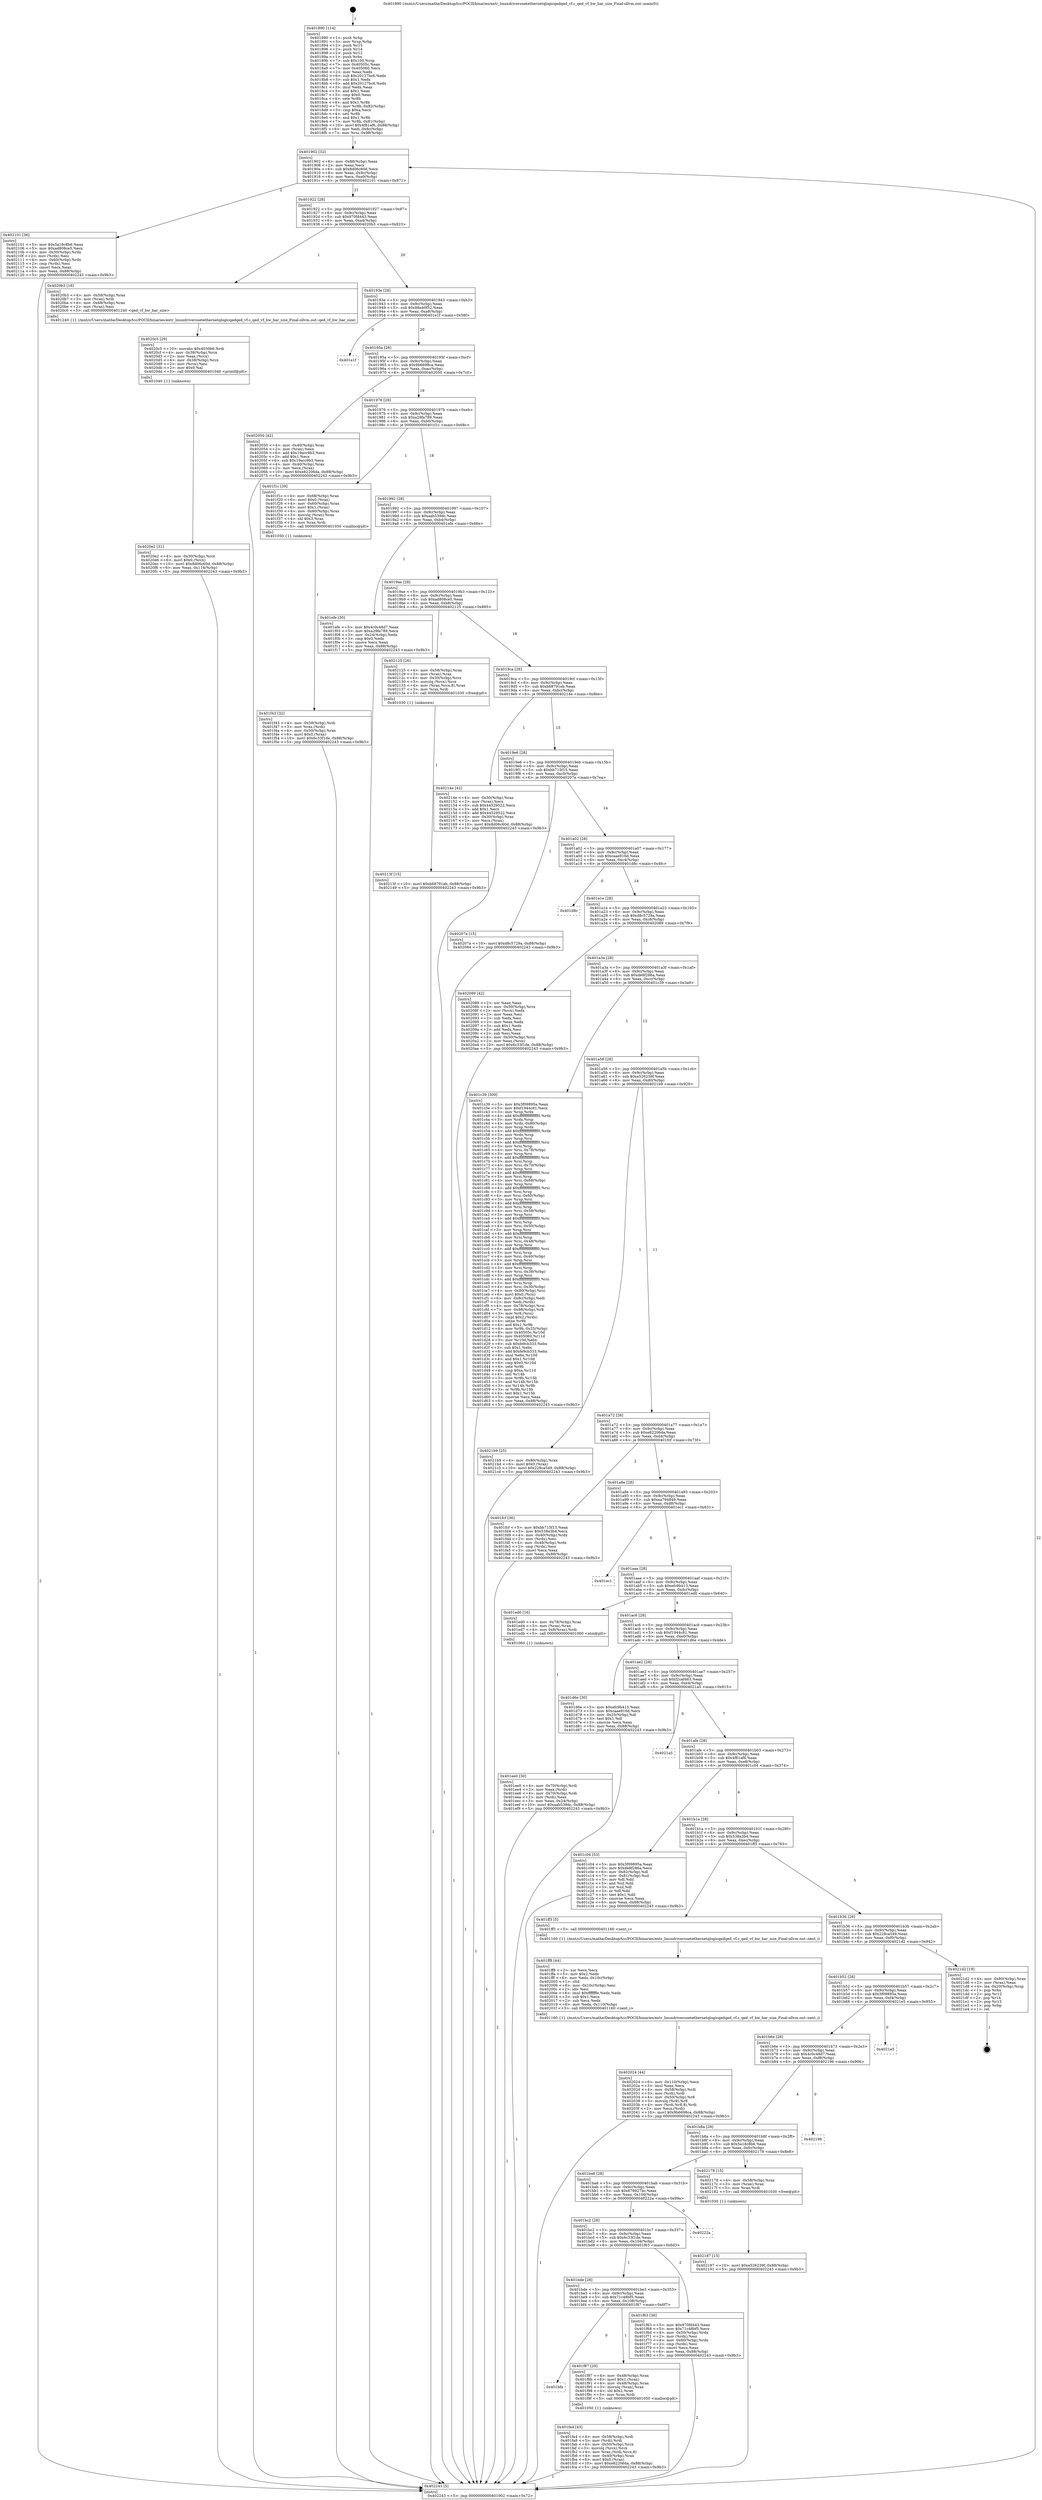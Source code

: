 digraph "0x401890" {
  label = "0x401890 (/mnt/c/Users/mathe/Desktop/tcc/POCII/binaries/extr_linuxdriversnetethernetqlogicqedqed_vf.c_qed_vf_hw_bar_size_Final-ollvm.out::main(0))"
  labelloc = "t"
  node[shape=record]

  Entry [label="",width=0.3,height=0.3,shape=circle,fillcolor=black,style=filled]
  "0x401902" [label="{
     0x401902 [32]\l
     | [instrs]\l
     &nbsp;&nbsp;0x401902 \<+6\>: mov -0x88(%rbp),%eax\l
     &nbsp;&nbsp;0x401908 \<+2\>: mov %eax,%ecx\l
     &nbsp;&nbsp;0x40190a \<+6\>: sub $0x8d06c60d,%ecx\l
     &nbsp;&nbsp;0x401910 \<+6\>: mov %eax,-0x9c(%rbp)\l
     &nbsp;&nbsp;0x401916 \<+6\>: mov %ecx,-0xa0(%rbp)\l
     &nbsp;&nbsp;0x40191c \<+6\>: je 0000000000402101 \<main+0x871\>\l
  }"]
  "0x402101" [label="{
     0x402101 [36]\l
     | [instrs]\l
     &nbsp;&nbsp;0x402101 \<+5\>: mov $0x5a18c8b6,%eax\l
     &nbsp;&nbsp;0x402106 \<+5\>: mov $0xad808ce5,%ecx\l
     &nbsp;&nbsp;0x40210b \<+4\>: mov -0x30(%rbp),%rdx\l
     &nbsp;&nbsp;0x40210f \<+2\>: mov (%rdx),%esi\l
     &nbsp;&nbsp;0x402111 \<+4\>: mov -0x60(%rbp),%rdx\l
     &nbsp;&nbsp;0x402115 \<+2\>: cmp (%rdx),%esi\l
     &nbsp;&nbsp;0x402117 \<+3\>: cmovl %ecx,%eax\l
     &nbsp;&nbsp;0x40211a \<+6\>: mov %eax,-0x88(%rbp)\l
     &nbsp;&nbsp;0x402120 \<+5\>: jmp 0000000000402243 \<main+0x9b3\>\l
  }"]
  "0x401922" [label="{
     0x401922 [28]\l
     | [instrs]\l
     &nbsp;&nbsp;0x401922 \<+5\>: jmp 0000000000401927 \<main+0x97\>\l
     &nbsp;&nbsp;0x401927 \<+6\>: mov -0x9c(%rbp),%eax\l
     &nbsp;&nbsp;0x40192d \<+5\>: sub $0x970fd443,%eax\l
     &nbsp;&nbsp;0x401932 \<+6\>: mov %eax,-0xa4(%rbp)\l
     &nbsp;&nbsp;0x401938 \<+6\>: je 00000000004020b3 \<main+0x823\>\l
  }"]
  Exit [label="",width=0.3,height=0.3,shape=circle,fillcolor=black,style=filled,peripheries=2]
  "0x4020b3" [label="{
     0x4020b3 [18]\l
     | [instrs]\l
     &nbsp;&nbsp;0x4020b3 \<+4\>: mov -0x58(%rbp),%rax\l
     &nbsp;&nbsp;0x4020b7 \<+3\>: mov (%rax),%rdi\l
     &nbsp;&nbsp;0x4020ba \<+4\>: mov -0x68(%rbp),%rax\l
     &nbsp;&nbsp;0x4020be \<+2\>: mov (%rax),%esi\l
     &nbsp;&nbsp;0x4020c0 \<+5\>: call 0000000000401240 \<qed_vf_hw_bar_size\>\l
     | [calls]\l
     &nbsp;&nbsp;0x401240 \{1\} (/mnt/c/Users/mathe/Desktop/tcc/POCII/binaries/extr_linuxdriversnetethernetqlogicqedqed_vf.c_qed_vf_hw_bar_size_Final-ollvm.out::qed_vf_hw_bar_size)\l
  }"]
  "0x40193e" [label="{
     0x40193e [28]\l
     | [instrs]\l
     &nbsp;&nbsp;0x40193e \<+5\>: jmp 0000000000401943 \<main+0xb3\>\l
     &nbsp;&nbsp;0x401943 \<+6\>: mov -0x9c(%rbp),%eax\l
     &nbsp;&nbsp;0x401949 \<+5\>: sub $0x98a40f52,%eax\l
     &nbsp;&nbsp;0x40194e \<+6\>: mov %eax,-0xa8(%rbp)\l
     &nbsp;&nbsp;0x401954 \<+6\>: je 0000000000401e1f \<main+0x58f\>\l
  }"]
  "0x402187" [label="{
     0x402187 [15]\l
     | [instrs]\l
     &nbsp;&nbsp;0x402187 \<+10\>: movl $0xe526239f,-0x88(%rbp)\l
     &nbsp;&nbsp;0x402191 \<+5\>: jmp 0000000000402243 \<main+0x9b3\>\l
  }"]
  "0x401e1f" [label="{
     0x401e1f\l
  }", style=dashed]
  "0x40195a" [label="{
     0x40195a [28]\l
     | [instrs]\l
     &nbsp;&nbsp;0x40195a \<+5\>: jmp 000000000040195f \<main+0xcf\>\l
     &nbsp;&nbsp;0x40195f \<+6\>: mov -0x9c(%rbp),%eax\l
     &nbsp;&nbsp;0x401965 \<+5\>: sub $0x9b6698ca,%eax\l
     &nbsp;&nbsp;0x40196a \<+6\>: mov %eax,-0xac(%rbp)\l
     &nbsp;&nbsp;0x401970 \<+6\>: je 0000000000402050 \<main+0x7c0\>\l
  }"]
  "0x40213f" [label="{
     0x40213f [15]\l
     | [instrs]\l
     &nbsp;&nbsp;0x40213f \<+10\>: movl $0xb68791eb,-0x88(%rbp)\l
     &nbsp;&nbsp;0x402149 \<+5\>: jmp 0000000000402243 \<main+0x9b3\>\l
  }"]
  "0x402050" [label="{
     0x402050 [42]\l
     | [instrs]\l
     &nbsp;&nbsp;0x402050 \<+4\>: mov -0x40(%rbp),%rax\l
     &nbsp;&nbsp;0x402054 \<+2\>: mov (%rax),%ecx\l
     &nbsp;&nbsp;0x402056 \<+6\>: add $0x19acc9b3,%ecx\l
     &nbsp;&nbsp;0x40205c \<+3\>: add $0x1,%ecx\l
     &nbsp;&nbsp;0x40205f \<+6\>: sub $0x19acc9b3,%ecx\l
     &nbsp;&nbsp;0x402065 \<+4\>: mov -0x40(%rbp),%rax\l
     &nbsp;&nbsp;0x402069 \<+2\>: mov %ecx,(%rax)\l
     &nbsp;&nbsp;0x40206b \<+10\>: movl $0xe82206da,-0x88(%rbp)\l
     &nbsp;&nbsp;0x402075 \<+5\>: jmp 0000000000402243 \<main+0x9b3\>\l
  }"]
  "0x401976" [label="{
     0x401976 [28]\l
     | [instrs]\l
     &nbsp;&nbsp;0x401976 \<+5\>: jmp 000000000040197b \<main+0xeb\>\l
     &nbsp;&nbsp;0x40197b \<+6\>: mov -0x9c(%rbp),%eax\l
     &nbsp;&nbsp;0x401981 \<+5\>: sub $0xa29fa789,%eax\l
     &nbsp;&nbsp;0x401986 \<+6\>: mov %eax,-0xb0(%rbp)\l
     &nbsp;&nbsp;0x40198c \<+6\>: je 0000000000401f1c \<main+0x68c\>\l
  }"]
  "0x4020e2" [label="{
     0x4020e2 [31]\l
     | [instrs]\l
     &nbsp;&nbsp;0x4020e2 \<+4\>: mov -0x30(%rbp),%rcx\l
     &nbsp;&nbsp;0x4020e6 \<+6\>: movl $0x0,(%rcx)\l
     &nbsp;&nbsp;0x4020ec \<+10\>: movl $0x8d06c60d,-0x88(%rbp)\l
     &nbsp;&nbsp;0x4020f6 \<+6\>: mov %eax,-0x114(%rbp)\l
     &nbsp;&nbsp;0x4020fc \<+5\>: jmp 0000000000402243 \<main+0x9b3\>\l
  }"]
  "0x401f1c" [label="{
     0x401f1c [39]\l
     | [instrs]\l
     &nbsp;&nbsp;0x401f1c \<+4\>: mov -0x68(%rbp),%rax\l
     &nbsp;&nbsp;0x401f20 \<+6\>: movl $0x0,(%rax)\l
     &nbsp;&nbsp;0x401f26 \<+4\>: mov -0x60(%rbp),%rax\l
     &nbsp;&nbsp;0x401f2a \<+6\>: movl $0x1,(%rax)\l
     &nbsp;&nbsp;0x401f30 \<+4\>: mov -0x60(%rbp),%rax\l
     &nbsp;&nbsp;0x401f34 \<+3\>: movslq (%rax),%rax\l
     &nbsp;&nbsp;0x401f37 \<+4\>: shl $0x3,%rax\l
     &nbsp;&nbsp;0x401f3b \<+3\>: mov %rax,%rdi\l
     &nbsp;&nbsp;0x401f3e \<+5\>: call 0000000000401050 \<malloc@plt\>\l
     | [calls]\l
     &nbsp;&nbsp;0x401050 \{1\} (unknown)\l
  }"]
  "0x401992" [label="{
     0x401992 [28]\l
     | [instrs]\l
     &nbsp;&nbsp;0x401992 \<+5\>: jmp 0000000000401997 \<main+0x107\>\l
     &nbsp;&nbsp;0x401997 \<+6\>: mov -0x9c(%rbp),%eax\l
     &nbsp;&nbsp;0x40199d \<+5\>: sub $0xaab539dc,%eax\l
     &nbsp;&nbsp;0x4019a2 \<+6\>: mov %eax,-0xb4(%rbp)\l
     &nbsp;&nbsp;0x4019a8 \<+6\>: je 0000000000401efe \<main+0x66e\>\l
  }"]
  "0x4020c5" [label="{
     0x4020c5 [29]\l
     | [instrs]\l
     &nbsp;&nbsp;0x4020c5 \<+10\>: movabs $0x4030b6,%rdi\l
     &nbsp;&nbsp;0x4020cf \<+4\>: mov -0x38(%rbp),%rcx\l
     &nbsp;&nbsp;0x4020d3 \<+2\>: mov %eax,(%rcx)\l
     &nbsp;&nbsp;0x4020d5 \<+4\>: mov -0x38(%rbp),%rcx\l
     &nbsp;&nbsp;0x4020d9 \<+2\>: mov (%rcx),%esi\l
     &nbsp;&nbsp;0x4020db \<+2\>: mov $0x0,%al\l
     &nbsp;&nbsp;0x4020dd \<+5\>: call 0000000000401040 \<printf@plt\>\l
     | [calls]\l
     &nbsp;&nbsp;0x401040 \{1\} (unknown)\l
  }"]
  "0x401efe" [label="{
     0x401efe [30]\l
     | [instrs]\l
     &nbsp;&nbsp;0x401efe \<+5\>: mov $0x4c0c48d7,%eax\l
     &nbsp;&nbsp;0x401f03 \<+5\>: mov $0xa29fa789,%ecx\l
     &nbsp;&nbsp;0x401f08 \<+3\>: mov -0x24(%rbp),%edx\l
     &nbsp;&nbsp;0x401f0b \<+3\>: cmp $0x0,%edx\l
     &nbsp;&nbsp;0x401f0e \<+3\>: cmove %ecx,%eax\l
     &nbsp;&nbsp;0x401f11 \<+6\>: mov %eax,-0x88(%rbp)\l
     &nbsp;&nbsp;0x401f17 \<+5\>: jmp 0000000000402243 \<main+0x9b3\>\l
  }"]
  "0x4019ae" [label="{
     0x4019ae [28]\l
     | [instrs]\l
     &nbsp;&nbsp;0x4019ae \<+5\>: jmp 00000000004019b3 \<main+0x123\>\l
     &nbsp;&nbsp;0x4019b3 \<+6\>: mov -0x9c(%rbp),%eax\l
     &nbsp;&nbsp;0x4019b9 \<+5\>: sub $0xad808ce5,%eax\l
     &nbsp;&nbsp;0x4019be \<+6\>: mov %eax,-0xb8(%rbp)\l
     &nbsp;&nbsp;0x4019c4 \<+6\>: je 0000000000402125 \<main+0x895\>\l
  }"]
  "0x402024" [label="{
     0x402024 [44]\l
     | [instrs]\l
     &nbsp;&nbsp;0x402024 \<+6\>: mov -0x110(%rbp),%ecx\l
     &nbsp;&nbsp;0x40202a \<+3\>: imul %eax,%ecx\l
     &nbsp;&nbsp;0x40202d \<+4\>: mov -0x58(%rbp),%rdi\l
     &nbsp;&nbsp;0x402031 \<+3\>: mov (%rdi),%rdi\l
     &nbsp;&nbsp;0x402034 \<+4\>: mov -0x50(%rbp),%r8\l
     &nbsp;&nbsp;0x402038 \<+3\>: movslq (%r8),%r8\l
     &nbsp;&nbsp;0x40203b \<+4\>: mov (%rdi,%r8,8),%rdi\l
     &nbsp;&nbsp;0x40203f \<+2\>: mov %ecx,(%rdi)\l
     &nbsp;&nbsp;0x402041 \<+10\>: movl $0x9b6698ca,-0x88(%rbp)\l
     &nbsp;&nbsp;0x40204b \<+5\>: jmp 0000000000402243 \<main+0x9b3\>\l
  }"]
  "0x402125" [label="{
     0x402125 [26]\l
     | [instrs]\l
     &nbsp;&nbsp;0x402125 \<+4\>: mov -0x58(%rbp),%rax\l
     &nbsp;&nbsp;0x402129 \<+3\>: mov (%rax),%rax\l
     &nbsp;&nbsp;0x40212c \<+4\>: mov -0x30(%rbp),%rcx\l
     &nbsp;&nbsp;0x402130 \<+3\>: movslq (%rcx),%rcx\l
     &nbsp;&nbsp;0x402133 \<+4\>: mov (%rax,%rcx,8),%rax\l
     &nbsp;&nbsp;0x402137 \<+3\>: mov %rax,%rdi\l
     &nbsp;&nbsp;0x40213a \<+5\>: call 0000000000401030 \<free@plt\>\l
     | [calls]\l
     &nbsp;&nbsp;0x401030 \{1\} (unknown)\l
  }"]
  "0x4019ca" [label="{
     0x4019ca [28]\l
     | [instrs]\l
     &nbsp;&nbsp;0x4019ca \<+5\>: jmp 00000000004019cf \<main+0x13f\>\l
     &nbsp;&nbsp;0x4019cf \<+6\>: mov -0x9c(%rbp),%eax\l
     &nbsp;&nbsp;0x4019d5 \<+5\>: sub $0xb68791eb,%eax\l
     &nbsp;&nbsp;0x4019da \<+6\>: mov %eax,-0xbc(%rbp)\l
     &nbsp;&nbsp;0x4019e0 \<+6\>: je 000000000040214e \<main+0x8be\>\l
  }"]
  "0x401ff8" [label="{
     0x401ff8 [44]\l
     | [instrs]\l
     &nbsp;&nbsp;0x401ff8 \<+2\>: xor %ecx,%ecx\l
     &nbsp;&nbsp;0x401ffa \<+5\>: mov $0x2,%edx\l
     &nbsp;&nbsp;0x401fff \<+6\>: mov %edx,-0x10c(%rbp)\l
     &nbsp;&nbsp;0x402005 \<+1\>: cltd\l
     &nbsp;&nbsp;0x402006 \<+6\>: mov -0x10c(%rbp),%esi\l
     &nbsp;&nbsp;0x40200c \<+2\>: idiv %esi\l
     &nbsp;&nbsp;0x40200e \<+6\>: imul $0xfffffffe,%edx,%edx\l
     &nbsp;&nbsp;0x402014 \<+3\>: sub $0x1,%ecx\l
     &nbsp;&nbsp;0x402017 \<+2\>: sub %ecx,%edx\l
     &nbsp;&nbsp;0x402019 \<+6\>: mov %edx,-0x110(%rbp)\l
     &nbsp;&nbsp;0x40201f \<+5\>: call 0000000000401160 \<next_i\>\l
     | [calls]\l
     &nbsp;&nbsp;0x401160 \{1\} (/mnt/c/Users/mathe/Desktop/tcc/POCII/binaries/extr_linuxdriversnetethernetqlogicqedqed_vf.c_qed_vf_hw_bar_size_Final-ollvm.out::next_i)\l
  }"]
  "0x40214e" [label="{
     0x40214e [42]\l
     | [instrs]\l
     &nbsp;&nbsp;0x40214e \<+4\>: mov -0x30(%rbp),%rax\l
     &nbsp;&nbsp;0x402152 \<+2\>: mov (%rax),%ecx\l
     &nbsp;&nbsp;0x402154 \<+6\>: sub $0x44529522,%ecx\l
     &nbsp;&nbsp;0x40215a \<+3\>: add $0x1,%ecx\l
     &nbsp;&nbsp;0x40215d \<+6\>: add $0x44529522,%ecx\l
     &nbsp;&nbsp;0x402163 \<+4\>: mov -0x30(%rbp),%rax\l
     &nbsp;&nbsp;0x402167 \<+2\>: mov %ecx,(%rax)\l
     &nbsp;&nbsp;0x402169 \<+10\>: movl $0x8d06c60d,-0x88(%rbp)\l
     &nbsp;&nbsp;0x402173 \<+5\>: jmp 0000000000402243 \<main+0x9b3\>\l
  }"]
  "0x4019e6" [label="{
     0x4019e6 [28]\l
     | [instrs]\l
     &nbsp;&nbsp;0x4019e6 \<+5\>: jmp 00000000004019eb \<main+0x15b\>\l
     &nbsp;&nbsp;0x4019eb \<+6\>: mov -0x9c(%rbp),%eax\l
     &nbsp;&nbsp;0x4019f1 \<+5\>: sub $0xbb715f15,%eax\l
     &nbsp;&nbsp;0x4019f6 \<+6\>: mov %eax,-0xc0(%rbp)\l
     &nbsp;&nbsp;0x4019fc \<+6\>: je 000000000040207a \<main+0x7ea\>\l
  }"]
  "0x401fa4" [label="{
     0x401fa4 [43]\l
     | [instrs]\l
     &nbsp;&nbsp;0x401fa4 \<+4\>: mov -0x58(%rbp),%rdi\l
     &nbsp;&nbsp;0x401fa8 \<+3\>: mov (%rdi),%rdi\l
     &nbsp;&nbsp;0x401fab \<+4\>: mov -0x50(%rbp),%rcx\l
     &nbsp;&nbsp;0x401faf \<+3\>: movslq (%rcx),%rcx\l
     &nbsp;&nbsp;0x401fb2 \<+4\>: mov %rax,(%rdi,%rcx,8)\l
     &nbsp;&nbsp;0x401fb6 \<+4\>: mov -0x40(%rbp),%rax\l
     &nbsp;&nbsp;0x401fba \<+6\>: movl $0x0,(%rax)\l
     &nbsp;&nbsp;0x401fc0 \<+10\>: movl $0xe82206da,-0x88(%rbp)\l
     &nbsp;&nbsp;0x401fca \<+5\>: jmp 0000000000402243 \<main+0x9b3\>\l
  }"]
  "0x40207a" [label="{
     0x40207a [15]\l
     | [instrs]\l
     &nbsp;&nbsp;0x40207a \<+10\>: movl $0xd8c5729a,-0x88(%rbp)\l
     &nbsp;&nbsp;0x402084 \<+5\>: jmp 0000000000402243 \<main+0x9b3\>\l
  }"]
  "0x401a02" [label="{
     0x401a02 [28]\l
     | [instrs]\l
     &nbsp;&nbsp;0x401a02 \<+5\>: jmp 0000000000401a07 \<main+0x177\>\l
     &nbsp;&nbsp;0x401a07 \<+6\>: mov -0x9c(%rbp),%eax\l
     &nbsp;&nbsp;0x401a0d \<+5\>: sub $0xcaae916d,%eax\l
     &nbsp;&nbsp;0x401a12 \<+6\>: mov %eax,-0xc4(%rbp)\l
     &nbsp;&nbsp;0x401a18 \<+6\>: je 0000000000401d8c \<main+0x4fc\>\l
  }"]
  "0x401bfa" [label="{
     0x401bfa\l
  }", style=dashed]
  "0x401d8c" [label="{
     0x401d8c\l
  }", style=dashed]
  "0x401a1e" [label="{
     0x401a1e [28]\l
     | [instrs]\l
     &nbsp;&nbsp;0x401a1e \<+5\>: jmp 0000000000401a23 \<main+0x193\>\l
     &nbsp;&nbsp;0x401a23 \<+6\>: mov -0x9c(%rbp),%eax\l
     &nbsp;&nbsp;0x401a29 \<+5\>: sub $0xd8c5729a,%eax\l
     &nbsp;&nbsp;0x401a2e \<+6\>: mov %eax,-0xc8(%rbp)\l
     &nbsp;&nbsp;0x401a34 \<+6\>: je 0000000000402089 \<main+0x7f9\>\l
  }"]
  "0x401f87" [label="{
     0x401f87 [29]\l
     | [instrs]\l
     &nbsp;&nbsp;0x401f87 \<+4\>: mov -0x48(%rbp),%rax\l
     &nbsp;&nbsp;0x401f8b \<+6\>: movl $0x1,(%rax)\l
     &nbsp;&nbsp;0x401f91 \<+4\>: mov -0x48(%rbp),%rax\l
     &nbsp;&nbsp;0x401f95 \<+3\>: movslq (%rax),%rax\l
     &nbsp;&nbsp;0x401f98 \<+4\>: shl $0x2,%rax\l
     &nbsp;&nbsp;0x401f9c \<+3\>: mov %rax,%rdi\l
     &nbsp;&nbsp;0x401f9f \<+5\>: call 0000000000401050 \<malloc@plt\>\l
     | [calls]\l
     &nbsp;&nbsp;0x401050 \{1\} (unknown)\l
  }"]
  "0x402089" [label="{
     0x402089 [42]\l
     | [instrs]\l
     &nbsp;&nbsp;0x402089 \<+2\>: xor %eax,%eax\l
     &nbsp;&nbsp;0x40208b \<+4\>: mov -0x50(%rbp),%rcx\l
     &nbsp;&nbsp;0x40208f \<+2\>: mov (%rcx),%edx\l
     &nbsp;&nbsp;0x402091 \<+2\>: mov %eax,%esi\l
     &nbsp;&nbsp;0x402093 \<+2\>: sub %edx,%esi\l
     &nbsp;&nbsp;0x402095 \<+2\>: mov %eax,%edx\l
     &nbsp;&nbsp;0x402097 \<+3\>: sub $0x1,%edx\l
     &nbsp;&nbsp;0x40209a \<+2\>: add %edx,%esi\l
     &nbsp;&nbsp;0x40209c \<+2\>: sub %esi,%eax\l
     &nbsp;&nbsp;0x40209e \<+4\>: mov -0x50(%rbp),%rcx\l
     &nbsp;&nbsp;0x4020a2 \<+2\>: mov %eax,(%rcx)\l
     &nbsp;&nbsp;0x4020a4 \<+10\>: movl $0x6c33f1de,-0x88(%rbp)\l
     &nbsp;&nbsp;0x4020ae \<+5\>: jmp 0000000000402243 \<main+0x9b3\>\l
  }"]
  "0x401a3a" [label="{
     0x401a3a [28]\l
     | [instrs]\l
     &nbsp;&nbsp;0x401a3a \<+5\>: jmp 0000000000401a3f \<main+0x1af\>\l
     &nbsp;&nbsp;0x401a3f \<+6\>: mov -0x9c(%rbp),%eax\l
     &nbsp;&nbsp;0x401a45 \<+5\>: sub $0xde8f286a,%eax\l
     &nbsp;&nbsp;0x401a4a \<+6\>: mov %eax,-0xcc(%rbp)\l
     &nbsp;&nbsp;0x401a50 \<+6\>: je 0000000000401c39 \<main+0x3a9\>\l
  }"]
  "0x401bde" [label="{
     0x401bde [28]\l
     | [instrs]\l
     &nbsp;&nbsp;0x401bde \<+5\>: jmp 0000000000401be3 \<main+0x353\>\l
     &nbsp;&nbsp;0x401be3 \<+6\>: mov -0x9c(%rbp),%eax\l
     &nbsp;&nbsp;0x401be9 \<+5\>: sub $0x71c48bf5,%eax\l
     &nbsp;&nbsp;0x401bee \<+6\>: mov %eax,-0x108(%rbp)\l
     &nbsp;&nbsp;0x401bf4 \<+6\>: je 0000000000401f87 \<main+0x6f7\>\l
  }"]
  "0x401c39" [label="{
     0x401c39 [309]\l
     | [instrs]\l
     &nbsp;&nbsp;0x401c39 \<+5\>: mov $0x3f09895a,%eax\l
     &nbsp;&nbsp;0x401c3e \<+5\>: mov $0xf1944c81,%ecx\l
     &nbsp;&nbsp;0x401c43 \<+3\>: mov %rsp,%rdx\l
     &nbsp;&nbsp;0x401c46 \<+4\>: add $0xfffffffffffffff0,%rdx\l
     &nbsp;&nbsp;0x401c4a \<+3\>: mov %rdx,%rsp\l
     &nbsp;&nbsp;0x401c4d \<+4\>: mov %rdx,-0x80(%rbp)\l
     &nbsp;&nbsp;0x401c51 \<+3\>: mov %rsp,%rdx\l
     &nbsp;&nbsp;0x401c54 \<+4\>: add $0xfffffffffffffff0,%rdx\l
     &nbsp;&nbsp;0x401c58 \<+3\>: mov %rdx,%rsp\l
     &nbsp;&nbsp;0x401c5b \<+3\>: mov %rsp,%rsi\l
     &nbsp;&nbsp;0x401c5e \<+4\>: add $0xfffffffffffffff0,%rsi\l
     &nbsp;&nbsp;0x401c62 \<+3\>: mov %rsi,%rsp\l
     &nbsp;&nbsp;0x401c65 \<+4\>: mov %rsi,-0x78(%rbp)\l
     &nbsp;&nbsp;0x401c69 \<+3\>: mov %rsp,%rsi\l
     &nbsp;&nbsp;0x401c6c \<+4\>: add $0xfffffffffffffff0,%rsi\l
     &nbsp;&nbsp;0x401c70 \<+3\>: mov %rsi,%rsp\l
     &nbsp;&nbsp;0x401c73 \<+4\>: mov %rsi,-0x70(%rbp)\l
     &nbsp;&nbsp;0x401c77 \<+3\>: mov %rsp,%rsi\l
     &nbsp;&nbsp;0x401c7a \<+4\>: add $0xfffffffffffffff0,%rsi\l
     &nbsp;&nbsp;0x401c7e \<+3\>: mov %rsi,%rsp\l
     &nbsp;&nbsp;0x401c81 \<+4\>: mov %rsi,-0x68(%rbp)\l
     &nbsp;&nbsp;0x401c85 \<+3\>: mov %rsp,%rsi\l
     &nbsp;&nbsp;0x401c88 \<+4\>: add $0xfffffffffffffff0,%rsi\l
     &nbsp;&nbsp;0x401c8c \<+3\>: mov %rsi,%rsp\l
     &nbsp;&nbsp;0x401c8f \<+4\>: mov %rsi,-0x60(%rbp)\l
     &nbsp;&nbsp;0x401c93 \<+3\>: mov %rsp,%rsi\l
     &nbsp;&nbsp;0x401c96 \<+4\>: add $0xfffffffffffffff0,%rsi\l
     &nbsp;&nbsp;0x401c9a \<+3\>: mov %rsi,%rsp\l
     &nbsp;&nbsp;0x401c9d \<+4\>: mov %rsi,-0x58(%rbp)\l
     &nbsp;&nbsp;0x401ca1 \<+3\>: mov %rsp,%rsi\l
     &nbsp;&nbsp;0x401ca4 \<+4\>: add $0xfffffffffffffff0,%rsi\l
     &nbsp;&nbsp;0x401ca8 \<+3\>: mov %rsi,%rsp\l
     &nbsp;&nbsp;0x401cab \<+4\>: mov %rsi,-0x50(%rbp)\l
     &nbsp;&nbsp;0x401caf \<+3\>: mov %rsp,%rsi\l
     &nbsp;&nbsp;0x401cb2 \<+4\>: add $0xfffffffffffffff0,%rsi\l
     &nbsp;&nbsp;0x401cb6 \<+3\>: mov %rsi,%rsp\l
     &nbsp;&nbsp;0x401cb9 \<+4\>: mov %rsi,-0x48(%rbp)\l
     &nbsp;&nbsp;0x401cbd \<+3\>: mov %rsp,%rsi\l
     &nbsp;&nbsp;0x401cc0 \<+4\>: add $0xfffffffffffffff0,%rsi\l
     &nbsp;&nbsp;0x401cc4 \<+3\>: mov %rsi,%rsp\l
     &nbsp;&nbsp;0x401cc7 \<+4\>: mov %rsi,-0x40(%rbp)\l
     &nbsp;&nbsp;0x401ccb \<+3\>: mov %rsp,%rsi\l
     &nbsp;&nbsp;0x401cce \<+4\>: add $0xfffffffffffffff0,%rsi\l
     &nbsp;&nbsp;0x401cd2 \<+3\>: mov %rsi,%rsp\l
     &nbsp;&nbsp;0x401cd5 \<+4\>: mov %rsi,-0x38(%rbp)\l
     &nbsp;&nbsp;0x401cd9 \<+3\>: mov %rsp,%rsi\l
     &nbsp;&nbsp;0x401cdc \<+4\>: add $0xfffffffffffffff0,%rsi\l
     &nbsp;&nbsp;0x401ce0 \<+3\>: mov %rsi,%rsp\l
     &nbsp;&nbsp;0x401ce3 \<+4\>: mov %rsi,-0x30(%rbp)\l
     &nbsp;&nbsp;0x401ce7 \<+4\>: mov -0x80(%rbp),%rsi\l
     &nbsp;&nbsp;0x401ceb \<+6\>: movl $0x0,(%rsi)\l
     &nbsp;&nbsp;0x401cf1 \<+6\>: mov -0x8c(%rbp),%edi\l
     &nbsp;&nbsp;0x401cf7 \<+2\>: mov %edi,(%rdx)\l
     &nbsp;&nbsp;0x401cf9 \<+4\>: mov -0x78(%rbp),%rsi\l
     &nbsp;&nbsp;0x401cfd \<+7\>: mov -0x98(%rbp),%r8\l
     &nbsp;&nbsp;0x401d04 \<+3\>: mov %r8,(%rsi)\l
     &nbsp;&nbsp;0x401d07 \<+3\>: cmpl $0x2,(%rdx)\l
     &nbsp;&nbsp;0x401d0a \<+4\>: setne %r9b\l
     &nbsp;&nbsp;0x401d0e \<+4\>: and $0x1,%r9b\l
     &nbsp;&nbsp;0x401d12 \<+4\>: mov %r9b,-0x25(%rbp)\l
     &nbsp;&nbsp;0x401d16 \<+8\>: mov 0x40505c,%r10d\l
     &nbsp;&nbsp;0x401d1e \<+8\>: mov 0x405060,%r11d\l
     &nbsp;&nbsp;0x401d26 \<+3\>: mov %r10d,%ebx\l
     &nbsp;&nbsp;0x401d29 \<+6\>: sub $0xfe9cb333,%ebx\l
     &nbsp;&nbsp;0x401d2f \<+3\>: sub $0x1,%ebx\l
     &nbsp;&nbsp;0x401d32 \<+6\>: add $0xfe9cb333,%ebx\l
     &nbsp;&nbsp;0x401d38 \<+4\>: imul %ebx,%r10d\l
     &nbsp;&nbsp;0x401d3c \<+4\>: and $0x1,%r10d\l
     &nbsp;&nbsp;0x401d40 \<+4\>: cmp $0x0,%r10d\l
     &nbsp;&nbsp;0x401d44 \<+4\>: sete %r9b\l
     &nbsp;&nbsp;0x401d48 \<+4\>: cmp $0xa,%r11d\l
     &nbsp;&nbsp;0x401d4c \<+4\>: setl %r14b\l
     &nbsp;&nbsp;0x401d50 \<+3\>: mov %r9b,%r15b\l
     &nbsp;&nbsp;0x401d53 \<+3\>: and %r14b,%r15b\l
     &nbsp;&nbsp;0x401d56 \<+3\>: xor %r14b,%r9b\l
     &nbsp;&nbsp;0x401d59 \<+3\>: or %r9b,%r15b\l
     &nbsp;&nbsp;0x401d5c \<+4\>: test $0x1,%r15b\l
     &nbsp;&nbsp;0x401d60 \<+3\>: cmovne %ecx,%eax\l
     &nbsp;&nbsp;0x401d63 \<+6\>: mov %eax,-0x88(%rbp)\l
     &nbsp;&nbsp;0x401d69 \<+5\>: jmp 0000000000402243 \<main+0x9b3\>\l
  }"]
  "0x401a56" [label="{
     0x401a56 [28]\l
     | [instrs]\l
     &nbsp;&nbsp;0x401a56 \<+5\>: jmp 0000000000401a5b \<main+0x1cb\>\l
     &nbsp;&nbsp;0x401a5b \<+6\>: mov -0x9c(%rbp),%eax\l
     &nbsp;&nbsp;0x401a61 \<+5\>: sub $0xe526239f,%eax\l
     &nbsp;&nbsp;0x401a66 \<+6\>: mov %eax,-0xd0(%rbp)\l
     &nbsp;&nbsp;0x401a6c \<+6\>: je 00000000004021b9 \<main+0x929\>\l
  }"]
  "0x401f63" [label="{
     0x401f63 [36]\l
     | [instrs]\l
     &nbsp;&nbsp;0x401f63 \<+5\>: mov $0x970fd443,%eax\l
     &nbsp;&nbsp;0x401f68 \<+5\>: mov $0x71c48bf5,%ecx\l
     &nbsp;&nbsp;0x401f6d \<+4\>: mov -0x50(%rbp),%rdx\l
     &nbsp;&nbsp;0x401f71 \<+2\>: mov (%rdx),%esi\l
     &nbsp;&nbsp;0x401f73 \<+4\>: mov -0x60(%rbp),%rdx\l
     &nbsp;&nbsp;0x401f77 \<+2\>: cmp (%rdx),%esi\l
     &nbsp;&nbsp;0x401f79 \<+3\>: cmovl %ecx,%eax\l
     &nbsp;&nbsp;0x401f7c \<+6\>: mov %eax,-0x88(%rbp)\l
     &nbsp;&nbsp;0x401f82 \<+5\>: jmp 0000000000402243 \<main+0x9b3\>\l
  }"]
  "0x4021b9" [label="{
     0x4021b9 [25]\l
     | [instrs]\l
     &nbsp;&nbsp;0x4021b9 \<+4\>: mov -0x80(%rbp),%rax\l
     &nbsp;&nbsp;0x4021bd \<+6\>: movl $0x0,(%rax)\l
     &nbsp;&nbsp;0x4021c3 \<+10\>: movl $0x228ca549,-0x88(%rbp)\l
     &nbsp;&nbsp;0x4021cd \<+5\>: jmp 0000000000402243 \<main+0x9b3\>\l
  }"]
  "0x401a72" [label="{
     0x401a72 [28]\l
     | [instrs]\l
     &nbsp;&nbsp;0x401a72 \<+5\>: jmp 0000000000401a77 \<main+0x1e7\>\l
     &nbsp;&nbsp;0x401a77 \<+6\>: mov -0x9c(%rbp),%eax\l
     &nbsp;&nbsp;0x401a7d \<+5\>: sub $0xe82206da,%eax\l
     &nbsp;&nbsp;0x401a82 \<+6\>: mov %eax,-0xd4(%rbp)\l
     &nbsp;&nbsp;0x401a88 \<+6\>: je 0000000000401fcf \<main+0x73f\>\l
  }"]
  "0x401bc2" [label="{
     0x401bc2 [28]\l
     | [instrs]\l
     &nbsp;&nbsp;0x401bc2 \<+5\>: jmp 0000000000401bc7 \<main+0x337\>\l
     &nbsp;&nbsp;0x401bc7 \<+6\>: mov -0x9c(%rbp),%eax\l
     &nbsp;&nbsp;0x401bcd \<+5\>: sub $0x6c33f1de,%eax\l
     &nbsp;&nbsp;0x401bd2 \<+6\>: mov %eax,-0x104(%rbp)\l
     &nbsp;&nbsp;0x401bd8 \<+6\>: je 0000000000401f63 \<main+0x6d3\>\l
  }"]
  "0x401fcf" [label="{
     0x401fcf [36]\l
     | [instrs]\l
     &nbsp;&nbsp;0x401fcf \<+5\>: mov $0xbb715f15,%eax\l
     &nbsp;&nbsp;0x401fd4 \<+5\>: mov $0x538a3b4,%ecx\l
     &nbsp;&nbsp;0x401fd9 \<+4\>: mov -0x40(%rbp),%rdx\l
     &nbsp;&nbsp;0x401fdd \<+2\>: mov (%rdx),%esi\l
     &nbsp;&nbsp;0x401fdf \<+4\>: mov -0x48(%rbp),%rdx\l
     &nbsp;&nbsp;0x401fe3 \<+2\>: cmp (%rdx),%esi\l
     &nbsp;&nbsp;0x401fe5 \<+3\>: cmovl %ecx,%eax\l
     &nbsp;&nbsp;0x401fe8 \<+6\>: mov %eax,-0x88(%rbp)\l
     &nbsp;&nbsp;0x401fee \<+5\>: jmp 0000000000402243 \<main+0x9b3\>\l
  }"]
  "0x401a8e" [label="{
     0x401a8e [28]\l
     | [instrs]\l
     &nbsp;&nbsp;0x401a8e \<+5\>: jmp 0000000000401a93 \<main+0x203\>\l
     &nbsp;&nbsp;0x401a93 \<+6\>: mov -0x9c(%rbp),%eax\l
     &nbsp;&nbsp;0x401a99 \<+5\>: sub $0xea794849,%eax\l
     &nbsp;&nbsp;0x401a9e \<+6\>: mov %eax,-0xd8(%rbp)\l
     &nbsp;&nbsp;0x401aa4 \<+6\>: je 0000000000401ec1 \<main+0x631\>\l
  }"]
  "0x40222a" [label="{
     0x40222a\l
  }", style=dashed]
  "0x401ec1" [label="{
     0x401ec1\l
  }", style=dashed]
  "0x401aaa" [label="{
     0x401aaa [28]\l
     | [instrs]\l
     &nbsp;&nbsp;0x401aaa \<+5\>: jmp 0000000000401aaf \<main+0x21f\>\l
     &nbsp;&nbsp;0x401aaf \<+6\>: mov -0x9c(%rbp),%eax\l
     &nbsp;&nbsp;0x401ab5 \<+5\>: sub $0xefc9b413,%eax\l
     &nbsp;&nbsp;0x401aba \<+6\>: mov %eax,-0xdc(%rbp)\l
     &nbsp;&nbsp;0x401ac0 \<+6\>: je 0000000000401ed0 \<main+0x640\>\l
  }"]
  "0x401ba6" [label="{
     0x401ba6 [28]\l
     | [instrs]\l
     &nbsp;&nbsp;0x401ba6 \<+5\>: jmp 0000000000401bab \<main+0x31b\>\l
     &nbsp;&nbsp;0x401bab \<+6\>: mov -0x9c(%rbp),%eax\l
     &nbsp;&nbsp;0x401bb1 \<+5\>: sub $0x678927bc,%eax\l
     &nbsp;&nbsp;0x401bb6 \<+6\>: mov %eax,-0x100(%rbp)\l
     &nbsp;&nbsp;0x401bbc \<+6\>: je 000000000040222a \<main+0x99a\>\l
  }"]
  "0x401ed0" [label="{
     0x401ed0 [16]\l
     | [instrs]\l
     &nbsp;&nbsp;0x401ed0 \<+4\>: mov -0x78(%rbp),%rax\l
     &nbsp;&nbsp;0x401ed4 \<+3\>: mov (%rax),%rax\l
     &nbsp;&nbsp;0x401ed7 \<+4\>: mov 0x8(%rax),%rdi\l
     &nbsp;&nbsp;0x401edb \<+5\>: call 0000000000401060 \<atoi@plt\>\l
     | [calls]\l
     &nbsp;&nbsp;0x401060 \{1\} (unknown)\l
  }"]
  "0x401ac6" [label="{
     0x401ac6 [28]\l
     | [instrs]\l
     &nbsp;&nbsp;0x401ac6 \<+5\>: jmp 0000000000401acb \<main+0x23b\>\l
     &nbsp;&nbsp;0x401acb \<+6\>: mov -0x9c(%rbp),%eax\l
     &nbsp;&nbsp;0x401ad1 \<+5\>: sub $0xf1944c81,%eax\l
     &nbsp;&nbsp;0x401ad6 \<+6\>: mov %eax,-0xe0(%rbp)\l
     &nbsp;&nbsp;0x401adc \<+6\>: je 0000000000401d6e \<main+0x4de\>\l
  }"]
  "0x402178" [label="{
     0x402178 [15]\l
     | [instrs]\l
     &nbsp;&nbsp;0x402178 \<+4\>: mov -0x58(%rbp),%rax\l
     &nbsp;&nbsp;0x40217c \<+3\>: mov (%rax),%rax\l
     &nbsp;&nbsp;0x40217f \<+3\>: mov %rax,%rdi\l
     &nbsp;&nbsp;0x402182 \<+5\>: call 0000000000401030 \<free@plt\>\l
     | [calls]\l
     &nbsp;&nbsp;0x401030 \{1\} (unknown)\l
  }"]
  "0x401d6e" [label="{
     0x401d6e [30]\l
     | [instrs]\l
     &nbsp;&nbsp;0x401d6e \<+5\>: mov $0xefc9b413,%eax\l
     &nbsp;&nbsp;0x401d73 \<+5\>: mov $0xcaae916d,%ecx\l
     &nbsp;&nbsp;0x401d78 \<+3\>: mov -0x25(%rbp),%dl\l
     &nbsp;&nbsp;0x401d7b \<+3\>: test $0x1,%dl\l
     &nbsp;&nbsp;0x401d7e \<+3\>: cmovne %ecx,%eax\l
     &nbsp;&nbsp;0x401d81 \<+6\>: mov %eax,-0x88(%rbp)\l
     &nbsp;&nbsp;0x401d87 \<+5\>: jmp 0000000000402243 \<main+0x9b3\>\l
  }"]
  "0x401ae2" [label="{
     0x401ae2 [28]\l
     | [instrs]\l
     &nbsp;&nbsp;0x401ae2 \<+5\>: jmp 0000000000401ae7 \<main+0x257\>\l
     &nbsp;&nbsp;0x401ae7 \<+6\>: mov -0x9c(%rbp),%eax\l
     &nbsp;&nbsp;0x401aed \<+5\>: sub $0xf2caf463,%eax\l
     &nbsp;&nbsp;0x401af2 \<+6\>: mov %eax,-0xe4(%rbp)\l
     &nbsp;&nbsp;0x401af8 \<+6\>: je 00000000004021a5 \<main+0x915\>\l
  }"]
  "0x401b8a" [label="{
     0x401b8a [28]\l
     | [instrs]\l
     &nbsp;&nbsp;0x401b8a \<+5\>: jmp 0000000000401b8f \<main+0x2ff\>\l
     &nbsp;&nbsp;0x401b8f \<+6\>: mov -0x9c(%rbp),%eax\l
     &nbsp;&nbsp;0x401b95 \<+5\>: sub $0x5a18c8b6,%eax\l
     &nbsp;&nbsp;0x401b9a \<+6\>: mov %eax,-0xfc(%rbp)\l
     &nbsp;&nbsp;0x401ba0 \<+6\>: je 0000000000402178 \<main+0x8e8\>\l
  }"]
  "0x4021a5" [label="{
     0x4021a5\l
  }", style=dashed]
  "0x401afe" [label="{
     0x401afe [28]\l
     | [instrs]\l
     &nbsp;&nbsp;0x401afe \<+5\>: jmp 0000000000401b03 \<main+0x273\>\l
     &nbsp;&nbsp;0x401b03 \<+6\>: mov -0x9c(%rbp),%eax\l
     &nbsp;&nbsp;0x401b09 \<+5\>: sub $0x4f81af6,%eax\l
     &nbsp;&nbsp;0x401b0e \<+6\>: mov %eax,-0xe8(%rbp)\l
     &nbsp;&nbsp;0x401b14 \<+6\>: je 0000000000401c04 \<main+0x374\>\l
  }"]
  "0x402196" [label="{
     0x402196\l
  }", style=dashed]
  "0x401c04" [label="{
     0x401c04 [53]\l
     | [instrs]\l
     &nbsp;&nbsp;0x401c04 \<+5\>: mov $0x3f09895a,%eax\l
     &nbsp;&nbsp;0x401c09 \<+5\>: mov $0xde8f286a,%ecx\l
     &nbsp;&nbsp;0x401c0e \<+6\>: mov -0x82(%rbp),%dl\l
     &nbsp;&nbsp;0x401c14 \<+7\>: mov -0x81(%rbp),%sil\l
     &nbsp;&nbsp;0x401c1b \<+3\>: mov %dl,%dil\l
     &nbsp;&nbsp;0x401c1e \<+3\>: and %sil,%dil\l
     &nbsp;&nbsp;0x401c21 \<+3\>: xor %sil,%dl\l
     &nbsp;&nbsp;0x401c24 \<+3\>: or %dl,%dil\l
     &nbsp;&nbsp;0x401c27 \<+4\>: test $0x1,%dil\l
     &nbsp;&nbsp;0x401c2b \<+3\>: cmovne %ecx,%eax\l
     &nbsp;&nbsp;0x401c2e \<+6\>: mov %eax,-0x88(%rbp)\l
     &nbsp;&nbsp;0x401c34 \<+5\>: jmp 0000000000402243 \<main+0x9b3\>\l
  }"]
  "0x401b1a" [label="{
     0x401b1a [28]\l
     | [instrs]\l
     &nbsp;&nbsp;0x401b1a \<+5\>: jmp 0000000000401b1f \<main+0x28f\>\l
     &nbsp;&nbsp;0x401b1f \<+6\>: mov -0x9c(%rbp),%eax\l
     &nbsp;&nbsp;0x401b25 \<+5\>: sub $0x538a3b4,%eax\l
     &nbsp;&nbsp;0x401b2a \<+6\>: mov %eax,-0xec(%rbp)\l
     &nbsp;&nbsp;0x401b30 \<+6\>: je 0000000000401ff3 \<main+0x763\>\l
  }"]
  "0x402243" [label="{
     0x402243 [5]\l
     | [instrs]\l
     &nbsp;&nbsp;0x402243 \<+5\>: jmp 0000000000401902 \<main+0x72\>\l
  }"]
  "0x401890" [label="{
     0x401890 [114]\l
     | [instrs]\l
     &nbsp;&nbsp;0x401890 \<+1\>: push %rbp\l
     &nbsp;&nbsp;0x401891 \<+3\>: mov %rsp,%rbp\l
     &nbsp;&nbsp;0x401894 \<+2\>: push %r15\l
     &nbsp;&nbsp;0x401896 \<+2\>: push %r14\l
     &nbsp;&nbsp;0x401898 \<+2\>: push %r12\l
     &nbsp;&nbsp;0x40189a \<+1\>: push %rbx\l
     &nbsp;&nbsp;0x40189b \<+7\>: sub $0x100,%rsp\l
     &nbsp;&nbsp;0x4018a2 \<+7\>: mov 0x40505c,%eax\l
     &nbsp;&nbsp;0x4018a9 \<+7\>: mov 0x405060,%ecx\l
     &nbsp;&nbsp;0x4018b0 \<+2\>: mov %eax,%edx\l
     &nbsp;&nbsp;0x4018b2 \<+6\>: sub $0x20127bc6,%edx\l
     &nbsp;&nbsp;0x4018b8 \<+3\>: sub $0x1,%edx\l
     &nbsp;&nbsp;0x4018bb \<+6\>: add $0x20127bc6,%edx\l
     &nbsp;&nbsp;0x4018c1 \<+3\>: imul %edx,%eax\l
     &nbsp;&nbsp;0x4018c4 \<+3\>: and $0x1,%eax\l
     &nbsp;&nbsp;0x4018c7 \<+3\>: cmp $0x0,%eax\l
     &nbsp;&nbsp;0x4018ca \<+4\>: sete %r8b\l
     &nbsp;&nbsp;0x4018ce \<+4\>: and $0x1,%r8b\l
     &nbsp;&nbsp;0x4018d2 \<+7\>: mov %r8b,-0x82(%rbp)\l
     &nbsp;&nbsp;0x4018d9 \<+3\>: cmp $0xa,%ecx\l
     &nbsp;&nbsp;0x4018dc \<+4\>: setl %r8b\l
     &nbsp;&nbsp;0x4018e0 \<+4\>: and $0x1,%r8b\l
     &nbsp;&nbsp;0x4018e4 \<+7\>: mov %r8b,-0x81(%rbp)\l
     &nbsp;&nbsp;0x4018eb \<+10\>: movl $0x4f81af6,-0x88(%rbp)\l
     &nbsp;&nbsp;0x4018f5 \<+6\>: mov %edi,-0x8c(%rbp)\l
     &nbsp;&nbsp;0x4018fb \<+7\>: mov %rsi,-0x98(%rbp)\l
  }"]
  "0x401b6e" [label="{
     0x401b6e [28]\l
     | [instrs]\l
     &nbsp;&nbsp;0x401b6e \<+5\>: jmp 0000000000401b73 \<main+0x2e3\>\l
     &nbsp;&nbsp;0x401b73 \<+6\>: mov -0x9c(%rbp),%eax\l
     &nbsp;&nbsp;0x401b79 \<+5\>: sub $0x4c0c48d7,%eax\l
     &nbsp;&nbsp;0x401b7e \<+6\>: mov %eax,-0xf8(%rbp)\l
     &nbsp;&nbsp;0x401b84 \<+6\>: je 0000000000402196 \<main+0x906\>\l
  }"]
  "0x401ee0" [label="{
     0x401ee0 [30]\l
     | [instrs]\l
     &nbsp;&nbsp;0x401ee0 \<+4\>: mov -0x70(%rbp),%rdi\l
     &nbsp;&nbsp;0x401ee4 \<+2\>: mov %eax,(%rdi)\l
     &nbsp;&nbsp;0x401ee6 \<+4\>: mov -0x70(%rbp),%rdi\l
     &nbsp;&nbsp;0x401eea \<+2\>: mov (%rdi),%eax\l
     &nbsp;&nbsp;0x401eec \<+3\>: mov %eax,-0x24(%rbp)\l
     &nbsp;&nbsp;0x401eef \<+10\>: movl $0xaab539dc,-0x88(%rbp)\l
     &nbsp;&nbsp;0x401ef9 \<+5\>: jmp 0000000000402243 \<main+0x9b3\>\l
  }"]
  "0x401f43" [label="{
     0x401f43 [32]\l
     | [instrs]\l
     &nbsp;&nbsp;0x401f43 \<+4\>: mov -0x58(%rbp),%rdi\l
     &nbsp;&nbsp;0x401f47 \<+3\>: mov %rax,(%rdi)\l
     &nbsp;&nbsp;0x401f4a \<+4\>: mov -0x50(%rbp),%rax\l
     &nbsp;&nbsp;0x401f4e \<+6\>: movl $0x0,(%rax)\l
     &nbsp;&nbsp;0x401f54 \<+10\>: movl $0x6c33f1de,-0x88(%rbp)\l
     &nbsp;&nbsp;0x401f5e \<+5\>: jmp 0000000000402243 \<main+0x9b3\>\l
  }"]
  "0x4021e5" [label="{
     0x4021e5\l
  }", style=dashed]
  "0x401ff3" [label="{
     0x401ff3 [5]\l
     | [instrs]\l
     &nbsp;&nbsp;0x401ff3 \<+5\>: call 0000000000401160 \<next_i\>\l
     | [calls]\l
     &nbsp;&nbsp;0x401160 \{1\} (/mnt/c/Users/mathe/Desktop/tcc/POCII/binaries/extr_linuxdriversnetethernetqlogicqedqed_vf.c_qed_vf_hw_bar_size_Final-ollvm.out::next_i)\l
  }"]
  "0x401b36" [label="{
     0x401b36 [28]\l
     | [instrs]\l
     &nbsp;&nbsp;0x401b36 \<+5\>: jmp 0000000000401b3b \<main+0x2ab\>\l
     &nbsp;&nbsp;0x401b3b \<+6\>: mov -0x9c(%rbp),%eax\l
     &nbsp;&nbsp;0x401b41 \<+5\>: sub $0x228ca549,%eax\l
     &nbsp;&nbsp;0x401b46 \<+6\>: mov %eax,-0xf0(%rbp)\l
     &nbsp;&nbsp;0x401b4c \<+6\>: je 00000000004021d2 \<main+0x942\>\l
  }"]
  "0x401b52" [label="{
     0x401b52 [28]\l
     | [instrs]\l
     &nbsp;&nbsp;0x401b52 \<+5\>: jmp 0000000000401b57 \<main+0x2c7\>\l
     &nbsp;&nbsp;0x401b57 \<+6\>: mov -0x9c(%rbp),%eax\l
     &nbsp;&nbsp;0x401b5d \<+5\>: sub $0x3f09895a,%eax\l
     &nbsp;&nbsp;0x401b62 \<+6\>: mov %eax,-0xf4(%rbp)\l
     &nbsp;&nbsp;0x401b68 \<+6\>: je 00000000004021e5 \<main+0x955\>\l
  }"]
  "0x4021d2" [label="{
     0x4021d2 [19]\l
     | [instrs]\l
     &nbsp;&nbsp;0x4021d2 \<+4\>: mov -0x80(%rbp),%rax\l
     &nbsp;&nbsp;0x4021d6 \<+2\>: mov (%rax),%eax\l
     &nbsp;&nbsp;0x4021d8 \<+4\>: lea -0x20(%rbp),%rsp\l
     &nbsp;&nbsp;0x4021dc \<+1\>: pop %rbx\l
     &nbsp;&nbsp;0x4021dd \<+2\>: pop %r12\l
     &nbsp;&nbsp;0x4021df \<+2\>: pop %r14\l
     &nbsp;&nbsp;0x4021e1 \<+2\>: pop %r15\l
     &nbsp;&nbsp;0x4021e3 \<+1\>: pop %rbp\l
     &nbsp;&nbsp;0x4021e4 \<+1\>: ret\l
  }"]
  Entry -> "0x401890" [label=" 1"]
  "0x401902" -> "0x402101" [label=" 2"]
  "0x401902" -> "0x401922" [label=" 21"]
  "0x4021d2" -> Exit [label=" 1"]
  "0x401922" -> "0x4020b3" [label=" 1"]
  "0x401922" -> "0x40193e" [label=" 20"]
  "0x4021b9" -> "0x402243" [label=" 1"]
  "0x40193e" -> "0x401e1f" [label=" 0"]
  "0x40193e" -> "0x40195a" [label=" 20"]
  "0x402187" -> "0x402243" [label=" 1"]
  "0x40195a" -> "0x402050" [label=" 1"]
  "0x40195a" -> "0x401976" [label=" 19"]
  "0x402178" -> "0x402187" [label=" 1"]
  "0x401976" -> "0x401f1c" [label=" 1"]
  "0x401976" -> "0x401992" [label=" 18"]
  "0x40214e" -> "0x402243" [label=" 1"]
  "0x401992" -> "0x401efe" [label=" 1"]
  "0x401992" -> "0x4019ae" [label=" 17"]
  "0x40213f" -> "0x402243" [label=" 1"]
  "0x4019ae" -> "0x402125" [label=" 1"]
  "0x4019ae" -> "0x4019ca" [label=" 16"]
  "0x402125" -> "0x40213f" [label=" 1"]
  "0x4019ca" -> "0x40214e" [label=" 1"]
  "0x4019ca" -> "0x4019e6" [label=" 15"]
  "0x402101" -> "0x402243" [label=" 2"]
  "0x4019e6" -> "0x40207a" [label=" 1"]
  "0x4019e6" -> "0x401a02" [label=" 14"]
  "0x4020e2" -> "0x402243" [label=" 1"]
  "0x401a02" -> "0x401d8c" [label=" 0"]
  "0x401a02" -> "0x401a1e" [label=" 14"]
  "0x4020c5" -> "0x4020e2" [label=" 1"]
  "0x401a1e" -> "0x402089" [label=" 1"]
  "0x401a1e" -> "0x401a3a" [label=" 13"]
  "0x4020b3" -> "0x4020c5" [label=" 1"]
  "0x401a3a" -> "0x401c39" [label=" 1"]
  "0x401a3a" -> "0x401a56" [label=" 12"]
  "0x40207a" -> "0x402243" [label=" 1"]
  "0x401a56" -> "0x4021b9" [label=" 1"]
  "0x401a56" -> "0x401a72" [label=" 11"]
  "0x402050" -> "0x402243" [label=" 1"]
  "0x401a72" -> "0x401fcf" [label=" 2"]
  "0x401a72" -> "0x401a8e" [label=" 9"]
  "0x401ff8" -> "0x402024" [label=" 1"]
  "0x401a8e" -> "0x401ec1" [label=" 0"]
  "0x401a8e" -> "0x401aaa" [label=" 9"]
  "0x401ff3" -> "0x401ff8" [label=" 1"]
  "0x401aaa" -> "0x401ed0" [label=" 1"]
  "0x401aaa" -> "0x401ac6" [label=" 8"]
  "0x401fa4" -> "0x402243" [label=" 1"]
  "0x401ac6" -> "0x401d6e" [label=" 1"]
  "0x401ac6" -> "0x401ae2" [label=" 7"]
  "0x401f87" -> "0x401fa4" [label=" 1"]
  "0x401ae2" -> "0x4021a5" [label=" 0"]
  "0x401ae2" -> "0x401afe" [label=" 7"]
  "0x401bde" -> "0x401f87" [label=" 1"]
  "0x401afe" -> "0x401c04" [label=" 1"]
  "0x401afe" -> "0x401b1a" [label=" 6"]
  "0x401c04" -> "0x402243" [label=" 1"]
  "0x401890" -> "0x401902" [label=" 1"]
  "0x402243" -> "0x401902" [label=" 22"]
  "0x402089" -> "0x402243" [label=" 1"]
  "0x401c39" -> "0x402243" [label=" 1"]
  "0x401d6e" -> "0x402243" [label=" 1"]
  "0x401ed0" -> "0x401ee0" [label=" 1"]
  "0x401ee0" -> "0x402243" [label=" 1"]
  "0x401efe" -> "0x402243" [label=" 1"]
  "0x401f1c" -> "0x401f43" [label=" 1"]
  "0x401f43" -> "0x402243" [label=" 1"]
  "0x401bc2" -> "0x401bde" [label=" 1"]
  "0x401b1a" -> "0x401ff3" [label=" 1"]
  "0x401b1a" -> "0x401b36" [label=" 5"]
  "0x401bc2" -> "0x401f63" [label=" 2"]
  "0x401b36" -> "0x4021d2" [label=" 1"]
  "0x401b36" -> "0x401b52" [label=" 4"]
  "0x402024" -> "0x402243" [label=" 1"]
  "0x401b52" -> "0x4021e5" [label=" 0"]
  "0x401b52" -> "0x401b6e" [label=" 4"]
  "0x401f63" -> "0x402243" [label=" 2"]
  "0x401b6e" -> "0x402196" [label=" 0"]
  "0x401b6e" -> "0x401b8a" [label=" 4"]
  "0x401bde" -> "0x401bfa" [label=" 0"]
  "0x401b8a" -> "0x402178" [label=" 1"]
  "0x401b8a" -> "0x401ba6" [label=" 3"]
  "0x401fcf" -> "0x402243" [label=" 2"]
  "0x401ba6" -> "0x40222a" [label=" 0"]
  "0x401ba6" -> "0x401bc2" [label=" 3"]
}
